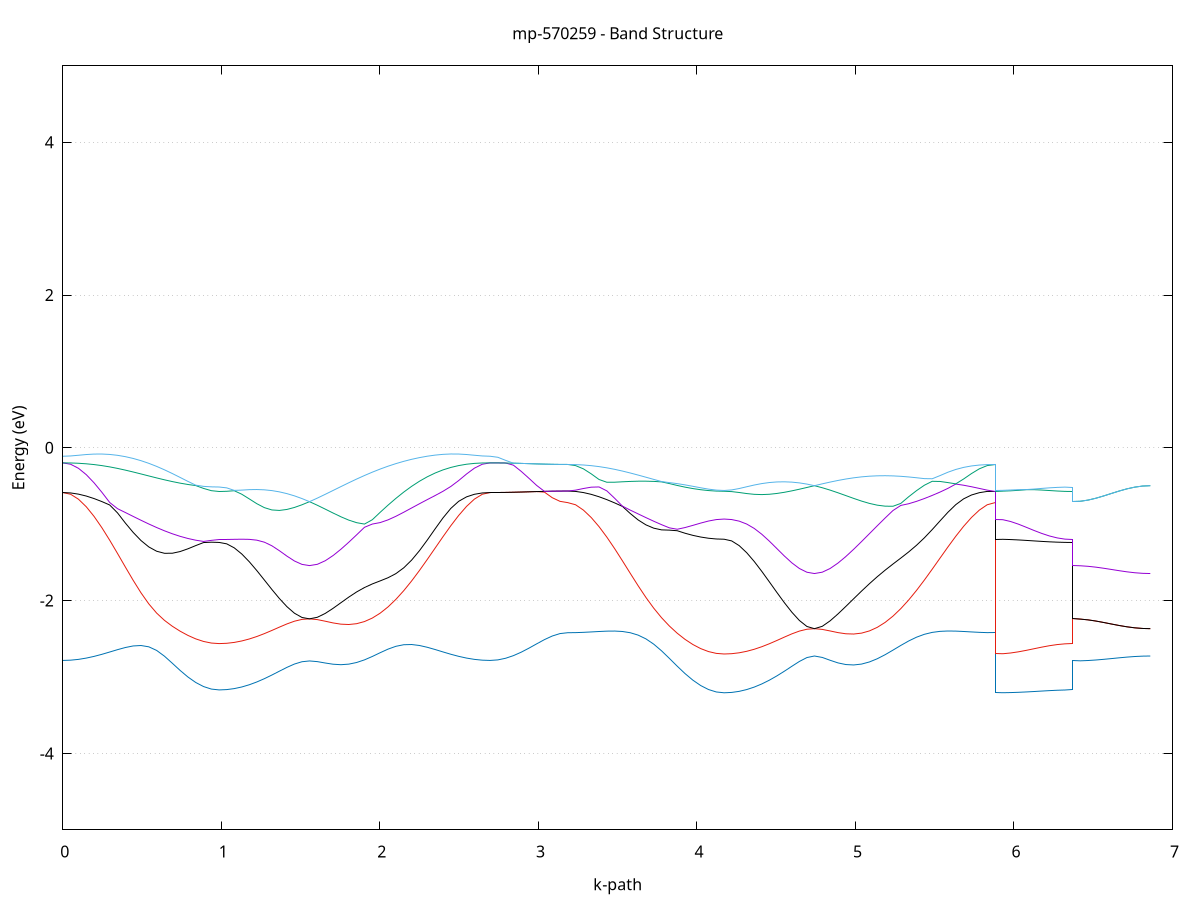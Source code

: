 set title 'mp-570259 - Band Structure'
set xlabel 'k-path'
set ylabel 'Energy (eV)'
set grid y
set yrange [-5:5]
set terminal png size 800,600
set output 'mp-570259_bands_gnuplot.png'
plot '-' using 1:2 with lines notitle, '-' using 1:2 with lines notitle, '-' using 1:2 with lines notitle, '-' using 1:2 with lines notitle, '-' using 1:2 with lines notitle, '-' using 1:2 with lines notitle, '-' using 1:2 with lines notitle, '-' using 1:2 with lines notitle, '-' using 1:2 with lines notitle, '-' using 1:2 with lines notitle, '-' using 1:2 with lines notitle, '-' using 1:2 with lines notitle, '-' using 1:2 with lines notitle, '-' using 1:2 with lines notitle, '-' using 1:2 with lines notitle, '-' using 1:2 with lines notitle, '-' using 1:2 with lines notitle, '-' using 1:2 with lines notitle, '-' using 1:2 with lines notitle, '-' using 1:2 with lines notitle, '-' using 1:2 with lines notitle, '-' using 1:2 with lines notitle, '-' using 1:2 with lines notitle, '-' using 1:2 with lines notitle
0.000000 -40.281407
0.049331 -40.281407
0.098661 -40.281407
0.147992 -40.281407
0.197322 -40.281407
0.246653 -40.281306
0.295983 -40.281306
0.345314 -40.281207
0.394644 -40.281207
0.443975 -40.281106
0.493305 -40.281007
0.542636 -40.281007
0.591966 -40.280907
0.641297 -40.280807
0.690627 -40.280807
0.739958 -40.280707
0.789288 -40.280707
0.838619 -40.280707
0.887949 -40.280607
0.937280 -40.280607
0.986610 -40.280607
0.986610 -40.280607
1.034079 -40.280607
1.081547 -40.280607
1.129015 -40.280607
1.176484 -40.280607
1.223952 -40.280607
1.271420 -40.280607
1.318888 -40.280607
1.366357 -40.280507
1.413825 -40.280507
1.461293 -40.280507
1.508762 -40.280507
1.556230 -40.280507
1.556230 -40.280507
1.605762 -40.280507
1.655294 -40.280507
1.704826 -40.280507
1.754359 -40.280607
1.803891 -40.280607
1.853423 -40.280607
1.902955 -40.280707
1.952487 -40.280707
2.002019 -40.280807
2.051552 -40.280807
2.101084 -40.280907
2.150616 -40.281007
2.200148 -40.281007
2.249680 -40.281106
2.299212 -40.281207
2.348744 -40.281207
2.398277 -40.281306
2.447809 -40.281306
2.497341 -40.281407
2.546873 -40.281407
2.596405 -40.281407
2.645937 -40.281407
2.695470 -40.281407
2.695470 -40.281407
2.744437 -40.281407
2.793405 -40.281407
2.842372 -40.281407
2.891340 -40.281407
2.940308 -40.281407
2.989275 -40.281407
3.038243 -40.281407
3.087211 -40.281407
3.136178 -40.281407
3.185146 -40.281407
3.185146 -40.281407
3.234476 -40.281407
3.283807 -40.281407
3.333137 -40.281407
3.382468 -40.281407
3.431798 -40.281306
3.481129 -40.281306
3.530459 -40.281207
3.579790 -40.281207
3.629120 -40.281106
3.678451 -40.281007
3.727782 -40.281007
3.777112 -40.280907
3.826443 -40.280807
3.875773 -40.280807
3.925104 -40.280707
3.974434 -40.280707
4.023765 -40.280707
4.073095 -40.280607
4.122426 -40.280607
4.171756 -40.280607
4.171756 -40.280607
4.219224 -40.280607
4.266693 -40.280607
4.314161 -40.280607
4.361629 -40.280607
4.409098 -40.280607
4.456566 -40.280607
4.504034 -40.280607
4.551503 -40.280507
4.598971 -40.280507
4.646439 -40.280507
4.693908 -40.280507
4.741376 -40.280507
4.741376 -40.280507
4.790908 -40.280507
4.840440 -40.280507
4.889972 -40.280507
4.939504 -40.280607
4.989037 -40.280607
5.038569 -40.280607
5.088101 -40.280707
5.137633 -40.280707
5.187165 -40.280807
5.236697 -40.280807
5.286230 -40.280907
5.335762 -40.281007
5.385294 -40.281007
5.434826 -40.281106
5.484358 -40.281106
5.533890 -40.281207
5.583422 -40.281306
5.632955 -40.281306
5.682487 -40.281407
5.732019 -40.281407
5.781551 -40.281407
5.831083 -40.281407
5.880615 -40.281407
5.880615 -40.280607
5.929583 -40.280607
5.978551 -40.280607
6.027518 -40.280607
6.076486 -40.280607
6.125454 -40.280607
6.174421 -40.280607
6.223389 -40.280607
6.272356 -40.280607
6.321324 -40.280607
6.370292 -40.280607
6.370292 -40.280507
6.419259 -40.280507
6.468227 -40.280507
6.517195 -40.280507
6.566162 -40.280507
6.615130 -40.280507
6.664097 -40.280507
6.713065 -40.280507
6.762033 -40.280507
6.811000 -40.280507
6.859968 -40.280507
e
0.000000 -40.271507
0.049331 -40.271507
0.098661 -40.271607
0.147992 -40.271807
0.197322 -40.272007
0.246653 -40.272207
0.295983 -40.272607
0.345314 -40.272907
0.394644 -40.273307
0.443975 -40.273707
0.493305 -40.274107
0.542636 -40.274507
0.591966 -40.274907
0.641297 -40.275306
0.690627 -40.275607
0.739958 -40.275907
0.789288 -40.276207
0.838619 -40.276407
0.887949 -40.276606
0.937280 -40.276707
0.986610 -40.276707
0.986610 -40.276707
1.034079 -40.276707
1.081547 -40.276707
1.129015 -40.276606
1.176484 -40.276507
1.223952 -40.276407
1.271420 -40.276307
1.318888 -40.276107
1.366357 -40.276007
1.413825 -40.275807
1.461293 -40.275607
1.508762 -40.275407
1.556230 -40.275207
1.556230 -40.275207
1.605762 -40.275407
1.655294 -40.275507
1.704826 -40.275707
1.754359 -40.275707
1.803891 -40.275707
1.853423 -40.275707
1.902955 -40.275607
1.952487 -40.275407
2.002019 -40.275207
2.051552 -40.275007
2.101084 -40.274707
2.150616 -40.274307
2.200148 -40.274007
2.249680 -40.273606
2.299212 -40.273207
2.348744 -40.272907
2.398277 -40.272507
2.447809 -40.272207
2.497341 -40.272007
2.546873 -40.271807
2.596405 -40.271607
2.645937 -40.271507
2.695470 -40.271507
2.695470 -40.271507
2.744437 -40.271507
2.793405 -40.271507
2.842372 -40.271507
2.891340 -40.271507
2.940308 -40.271507
2.989275 -40.271507
3.038243 -40.271507
3.087211 -40.271507
3.136178 -40.271507
3.185146 -40.271507
3.185146 -40.271507
3.234476 -40.271507
3.283807 -40.271607
3.333137 -40.271807
3.382468 -40.272007
3.431798 -40.272207
3.481129 -40.272607
3.530459 -40.272907
3.579790 -40.273307
3.629120 -40.273707
3.678451 -40.274107
3.727782 -40.274507
3.777112 -40.274907
3.826443 -40.275306
3.875773 -40.275607
3.925104 -40.276007
3.974434 -40.276207
4.023765 -40.276407
4.073095 -40.276606
4.122426 -40.276707
4.171756 -40.276707
4.171756 -40.276707
4.219224 -40.276707
4.266693 -40.276707
4.314161 -40.276606
4.361629 -40.276507
4.409098 -40.276407
4.456566 -40.276307
4.504034 -40.276107
4.551503 -40.276007
4.598971 -40.275807
4.646439 -40.275607
4.693908 -40.275407
4.741376 -40.275207
4.741376 -40.275207
4.790908 -40.275407
4.840440 -40.275507
4.889972 -40.275707
4.939504 -40.275707
4.989037 -40.275707
5.038569 -40.275707
5.088101 -40.275607
5.137633 -40.275407
5.187165 -40.275207
5.236697 -40.275007
5.286230 -40.274707
5.335762 -40.274307
5.385294 -40.274007
5.434826 -40.273606
5.484358 -40.273207
5.533890 -40.272907
5.583422 -40.272507
5.632955 -40.272207
5.682487 -40.272007
5.732019 -40.271807
5.781551 -40.271607
5.831083 -40.271507
5.880615 -40.271507
5.880615 -40.276707
5.929583 -40.276707
5.978551 -40.276707
6.027518 -40.276707
6.076486 -40.276707
6.125454 -40.276707
6.174421 -40.276707
6.223389 -40.276707
6.272356 -40.276707
6.321324 -40.276707
6.370292 -40.276707
6.370292 -40.275207
6.419259 -40.275207
6.468227 -40.275207
6.517195 -40.275207
6.566162 -40.275207
6.615130 -40.275207
6.664097 -40.275207
6.713065 -40.275207
6.762033 -40.275207
6.811000 -40.275207
6.859968 -40.275207
e
0.000000 -40.271507
0.049331 -40.271507
0.098661 -40.271507
0.147992 -40.271607
0.197322 -40.271607
0.246653 -40.271707
0.295983 -40.271707
0.345314 -40.271807
0.394644 -40.271907
0.443975 -40.272007
0.493305 -40.272106
0.542636 -40.272207
0.591966 -40.272307
0.641297 -40.272407
0.690627 -40.272507
0.739958 -40.272607
0.789288 -40.272607
0.838619 -40.272707
0.887949 -40.272707
0.937280 -40.272807
0.986610 -40.272807
0.986610 -40.272807
1.034079 -40.272807
1.081547 -40.272907
1.129015 -40.273007
1.176484 -40.273107
1.223952 -40.273407
1.271420 -40.273606
1.318888 -40.273806
1.366357 -40.274107
1.413825 -40.274407
1.461293 -40.274707
1.508762 -40.274907
1.556230 -40.275106
1.556230 -40.275106
1.605762 -40.274907
1.655294 -40.274707
1.704826 -40.274407
1.754359 -40.274207
1.803891 -40.273907
1.853423 -40.273707
1.902955 -40.273507
1.952487 -40.273207
2.002019 -40.273007
2.051552 -40.272807
2.101084 -40.272607
2.150616 -40.272507
2.200148 -40.272307
2.249680 -40.272106
2.299212 -40.272007
2.348744 -40.271907
2.398277 -40.271807
2.447809 -40.271707
2.497341 -40.271607
2.546873 -40.271607
2.596405 -40.271507
2.645937 -40.271507
2.695470 -40.271507
2.695470 -40.271507
2.744437 -40.271507
2.793405 -40.271507
2.842372 -40.271507
2.891340 -40.271507
2.940308 -40.271507
2.989275 -40.271507
3.038243 -40.271507
3.087211 -40.271507
3.136178 -40.271507
3.185146 -40.271507
3.185146 -40.271507
3.234476 -40.271507
3.283807 -40.271507
3.333137 -40.271607
3.382468 -40.271607
3.431798 -40.271707
3.481129 -40.271707
3.530459 -40.271807
3.579790 -40.271907
3.629120 -40.272007
3.678451 -40.272106
3.727782 -40.272207
3.777112 -40.272307
3.826443 -40.272407
3.875773 -40.272507
3.925104 -40.272607
3.974434 -40.272607
4.023765 -40.272707
4.073095 -40.272707
4.122426 -40.272807
4.171756 -40.272807
4.171756 -40.272807
4.219224 -40.272807
4.266693 -40.272907
4.314161 -40.273007
4.361629 -40.273107
4.409098 -40.273307
4.456566 -40.273606
4.504034 -40.273806
4.551503 -40.274107
4.598971 -40.274407
4.646439 -40.274707
4.693908 -40.274907
4.741376 -40.275106
4.741376 -40.275106
4.790908 -40.274907
4.840440 -40.274707
4.889972 -40.274407
4.939504 -40.274207
4.989037 -40.273907
5.038569 -40.273707
5.088101 -40.273507
5.137633 -40.273207
5.187165 -40.273007
5.236697 -40.272807
5.286230 -40.272607
5.335762 -40.272407
5.385294 -40.272307
5.434826 -40.272106
5.484358 -40.272007
5.533890 -40.271907
5.583422 -40.271807
5.632955 -40.271707
5.682487 -40.271607
5.732019 -40.271607
5.781551 -40.271507
5.831083 -40.271507
5.880615 -40.271507
5.880615 -40.272807
5.929583 -40.272807
5.978551 -40.272807
6.027518 -40.272807
6.076486 -40.272807
6.125454 -40.272807
6.174421 -40.272807
6.223389 -40.272807
6.272356 -40.272807
6.321324 -40.272807
6.370292 -40.272807
6.370292 -40.275106
6.419259 -40.275106
6.468227 -40.275106
6.517195 -40.275106
6.566162 -40.275106
6.615130 -40.275106
6.664097 -40.275106
6.713065 -40.275106
6.762033 -40.275106
6.811000 -40.275106
6.859968 -40.275106
e
0.000000 -13.583106
0.049331 -13.579906
0.098661 -13.570407
0.147992 -13.554707
0.197322 -13.533006
0.246653 -13.505606
0.295983 -13.473007
0.345314 -13.435706
0.394644 -13.394306
0.443975 -13.349407
0.493305 -13.301907
0.542636 -13.252606
0.591966 -13.202506
0.641297 -13.152507
0.690627 -13.103807
0.739958 -13.057606
0.789288 -13.015207
0.838619 -12.978306
0.887949 -12.948906
0.937280 -12.929506
0.986610 -12.922607
0.986610 -12.922607
1.034079 -12.921207
1.081547 -12.917106
1.129015 -12.910207
1.176484 -12.900907
1.223952 -12.889306
1.271420 -12.875706
1.318888 -12.860606
1.366357 -12.844206
1.413825 -12.827106
1.461293 -12.809807
1.508762 -12.792707
1.556230 -12.776307
1.556230 -12.776307
1.605762 -12.795006
1.655294 -12.818006
1.704826 -12.845706
1.754359 -12.877907
1.803891 -12.914507
1.853423 -12.955106
1.902955 -12.999306
1.952487 -13.046406
2.002019 -13.095806
2.051552 -13.146707
2.101084 -13.198107
2.150616 -13.249306
2.200148 -13.299307
2.249680 -13.347407
2.299212 -13.392706
2.348744 -13.434507
2.398277 -13.472106
2.447809 -13.505007
2.497341 -13.532606
2.546873 -13.554406
2.596405 -13.570307
2.645937 -13.579906
2.695470 -13.583106
2.695470 -13.583106
2.744437 -13.582207
2.793405 -13.579407
2.842372 -13.575107
2.891340 -13.569506
2.940308 -13.563206
2.989275 -13.556807
3.038243 -13.550807
3.087211 -13.546007
3.136178 -13.542807
3.185146 -13.541707
3.185146 -13.541707
3.234476 -13.538607
3.283807 -13.529307
3.333137 -13.513907
3.382468 -13.492807
3.431798 -13.466206
3.481129 -13.434507
3.530459 -13.398307
3.579790 -13.358107
3.629120 -13.314607
3.678451 -13.268707
3.727782 -13.221207
3.777112 -13.173006
3.826443 -13.125207
3.875773 -13.078706
3.925104 -13.034806
3.974434 -12.994706
4.023765 -12.959906
4.073095 -12.932406
4.122426 -12.914206
4.171756 -12.907806
4.171756 -12.907806
4.219224 -12.906506
4.266693 -12.902607
4.314161 -12.896207
4.361629 -12.887607
4.409098 -12.876807
4.456566 -12.864307
4.504034 -12.850507
4.551503 -12.835607
4.598971 -12.820207
4.646439 -12.804707
4.693908 -12.789707
4.741376 -12.775606
4.741376 -12.775606
4.790908 -12.791707
4.840440 -12.812106
4.889972 -12.837007
4.939504 -12.866407
4.989037 -12.900206
5.038569 -12.938106
5.088101 -12.979506
5.137633 -13.024106
5.187165 -13.071006
5.236697 -13.119506
5.286230 -13.168806
5.335762 -13.218007
5.385294 -13.266206
5.434826 -13.312707
5.484358 -13.356607
5.533890 -13.397106
5.583422 -13.433606
5.632955 -13.465606
5.682487 -13.492407
5.732019 -13.513707
5.781551 -13.529207
5.831083 -13.538607
5.880615 -13.541707
5.880615 -12.907806
5.929583 -12.908206
5.978551 -12.909306
6.027518 -12.911106
6.076486 -12.913207
6.125454 -12.915506
6.174421 -12.917807
6.223389 -12.919806
6.272356 -12.921307
6.321324 -12.922307
6.370292 -12.922607
6.370292 -12.776307
6.419259 -12.776307
6.468227 -12.776207
6.517195 -12.776107
6.566162 -12.776007
6.615130 -12.775907
6.664097 -12.775807
6.713065 -12.775706
6.762033 -12.775606
6.811000 -12.775606
6.859968 -12.775606
e
0.000000 -12.878107
0.049331 -12.876707
0.098661 -12.872706
0.147992 -12.866107
0.197322 -12.857207
0.246653 -12.846207
0.295983 -12.833506
0.345314 -12.819506
0.394644 -12.804807
0.443975 -12.789907
0.493305 -12.775306
0.542636 -12.761706
0.591966 -12.749706
0.641297 -12.739807
0.690627 -12.732706
0.739958 -12.728507
0.789288 -12.727307
0.838619 -12.729007
0.887949 -12.732406
0.937280 -12.735806
0.986610 -12.737306
0.986610 -12.737306
1.034079 -12.737106
1.081547 -12.736507
1.129015 -12.735806
1.176484 -12.735007
1.223952 -12.734607
1.271420 -12.734807
1.318888 -12.736207
1.366357 -12.739106
1.413825 -12.744107
1.461293 -12.751707
1.508762 -12.762207
1.556230 -12.776307
1.556230 -12.776307
1.605762 -12.760507
1.655294 -12.746506
1.704826 -12.734807
1.754359 -12.725707
1.803891 -12.719607
1.853423 -12.716707
1.902955 -12.716907
1.952487 -12.720206
2.002019 -12.726406
2.051552 -12.735307
2.101084 -12.746506
2.150616 -12.759507
2.200148 -12.773706
2.249680 -12.788806
2.299212 -12.804106
2.348744 -12.819007
2.398277 -12.833106
2.447809 -12.845907
2.497341 -12.857007
2.546873 -12.866007
2.596405 -12.872706
2.645937 -12.876707
2.695470 -12.878107
2.695470 -12.878107
2.744437 -12.879306
2.793405 -12.883007
2.842372 -12.888707
2.891340 -12.896106
2.940308 -12.904307
2.989275 -12.912806
3.038243 -12.920506
3.087211 -12.926707
3.136178 -12.930806
3.185146 -12.932206
3.185146 -12.932206
3.234476 -12.930706
3.283807 -12.926206
3.333137 -12.918906
3.382468 -12.908907
3.431798 -12.896607
3.481129 -12.882306
3.530459 -12.866506
3.579790 -12.849607
3.629120 -12.832307
3.678451 -12.815106
3.727782 -12.798607
3.777112 -12.783707
3.826443 -12.770706
3.875773 -12.760406
3.925104 -12.753007
3.974434 -12.748907
4.023765 -12.747706
4.073095 -12.748907
4.122426 -12.750806
4.171756 -12.751707
4.171756 -12.751707
4.219224 -12.751407
4.266693 -12.750606
4.314161 -12.749306
4.361629 -12.747806
4.409098 -12.746306
4.456566 -12.745407
4.504034 -12.745407
4.551503 -12.746706
4.598971 -12.749907
4.646439 -12.755406
4.693908 -12.763907
4.741376 -12.775606
4.741376 -12.775606
4.790908 -12.762407
4.840440 -12.751206
4.889972 -12.742407
4.939504 -12.736507
4.989037 -12.733607
5.038569 -12.734006
5.088101 -12.737606
5.137633 -12.744307
5.187165 -12.753806
5.236697 -12.766006
5.286230 -12.780307
5.335762 -12.796307
5.385294 -12.813406
5.434826 -12.831107
5.484358 -12.848806
5.533890 -12.865907
5.583422 -12.881906
5.632955 -12.896307
5.682487 -12.908707
5.732019 -12.918806
5.781551 -12.926206
5.831083 -12.930706
5.880615 -12.932206
5.880615 -12.751707
5.929583 -12.751306
5.978551 -12.750207
6.027518 -12.748507
6.076486 -12.746406
6.125454 -12.744207
6.174421 -12.742006
6.223389 -12.740106
6.272356 -12.738606
6.321324 -12.737606
6.370292 -12.737306
6.370292 -12.776307
6.419259 -12.776307
6.468227 -12.776207
6.517195 -12.776107
6.566162 -12.776007
6.615130 -12.775907
6.664097 -12.775807
6.713065 -12.775706
6.762033 -12.775606
6.811000 -12.775606
6.859968 -12.775606
e
0.000000 -2.783206
0.049331 -2.779707
0.098661 -2.769407
0.147992 -2.752607
0.197322 -2.730206
0.246653 -2.703107
0.295983 -2.672906
0.345314 -2.642107
0.394644 -2.614006
0.443975 -2.593606
0.493305 -2.587807
0.542636 -2.605007
0.591966 -2.652207
0.641297 -2.727606
0.690627 -2.819406
0.739958 -2.913706
0.789288 -2.999907
0.838619 -3.071706
0.887949 -3.125206
0.937280 -3.158107
0.986610 -3.169207
0.986610 -3.169207
1.034079 -3.164807
1.081547 -3.151906
1.129015 -3.130707
1.176484 -3.101507
1.223952 -3.065006
1.271420 -3.022207
1.318888 -2.974407
1.366357 -2.923806
1.413825 -2.874007
1.461293 -2.830306
1.508762 -2.800206
1.556230 -2.789906
1.556230 -2.789906
1.605762 -2.798707
1.655294 -2.816807
1.704826 -2.832707
1.754359 -2.838907
1.803891 -2.831707
1.853423 -2.810306
1.902955 -2.775806
1.952487 -2.731307
2.002019 -2.682107
2.051552 -2.635207
2.101084 -2.598307
2.150616 -2.577606
2.200148 -2.574807
2.249680 -2.587506
2.299212 -2.611007
2.348744 -2.640407
2.398277 -2.671906
2.447809 -2.702406
2.497341 -2.729706
2.546873 -2.752407
2.596405 -2.769306
2.645937 -2.779707
2.695470 -2.783206
2.695470 -2.783206
2.744437 -2.776006
2.793405 -2.754707
2.842372 -2.720607
2.891340 -2.675607
2.940308 -2.622707
2.989275 -2.566006
3.038243 -2.510807
3.087211 -2.463807
3.136178 -2.431806
3.185146 -2.420406
3.185146 -2.420406
3.234476 -2.419106
3.283807 -2.415507
3.333137 -2.410207
3.382468 -2.404406
3.431798 -2.399707
3.481129 -2.398706
3.530459 -2.404307
3.579790 -2.420606
3.629120 -2.451607
3.678451 -2.501006
3.727782 -2.570406
3.777112 -2.657707
3.826443 -2.756607
3.875773 -2.858506
3.925104 -2.955506
3.974434 -3.041307
4.023765 -3.111807
4.073095 -3.164007
4.122426 -3.196007
4.171756 -3.206707
4.171756 -3.206707
4.219224 -3.202006
4.266693 -3.187906
4.314161 -3.164506
4.361629 -3.132106
4.409098 -3.091106
4.456566 -3.042206
4.504034 -2.986207
4.551503 -2.924507
4.598971 -2.859707
4.646439 -2.796507
4.693908 -2.745607
4.741376 -2.725207
4.741376 -2.725207
4.790908 -2.744007
4.840440 -2.781207
4.889972 -2.815507
4.939504 -2.837007
4.989037 -2.842407
5.038569 -2.830907
5.088101 -2.803107
5.137633 -2.761207
5.187165 -2.708306
5.236697 -2.648407
5.286230 -2.586707
5.335762 -2.528507
5.385294 -2.478906
5.434826 -2.441107
5.484358 -2.416107
5.533890 -2.402506
5.583422 -2.397906
5.632955 -2.399406
5.682487 -2.404206
5.732019 -2.410106
5.781551 -2.415507
5.831083 -2.419106
5.880615 -2.420406
5.880615 -3.206707
5.929583 -3.206006
5.978551 -3.203906
6.027518 -3.200506
6.076486 -3.195807
6.125454 -3.190206
6.174421 -3.184207
6.223389 -3.178406
6.272356 -3.173507
6.321324 -3.170307
6.370292 -3.169207
6.370292 -2.789906
6.419259 -2.788407
6.468227 -2.784107
6.517195 -2.777407
6.566162 -2.768706
6.615130 -2.758907
6.664097 -2.748807
6.713065 -2.739507
6.762033 -2.731907
6.811000 -2.727006
6.859968 -2.725207
e
0.000000 -0.585306
0.049331 -0.607907
0.098661 -0.672206
0.147992 -0.771307
0.197322 -0.897906
0.246653 -1.046007
0.295983 -1.209707
0.345314 -1.383207
0.394644 -1.560306
0.443975 -1.734406
0.493305 -1.898007
0.542636 -2.043207
0.591966 -2.163407
0.641297 -2.258507
0.690627 -2.335206
0.739958 -2.400107
0.789288 -2.455506
0.838619 -2.500907
0.887949 -2.534706
0.937280 -2.555607
0.986610 -2.562706
0.986610 -2.562706
1.034079 -2.558807
1.081547 -2.547306
1.129015 -2.528307
1.176484 -2.502306
1.223952 -2.470007
1.271420 -2.432307
1.318888 -2.390607
1.366357 -2.347206
1.413825 -2.305306
1.461293 -2.269607
1.508762 -2.245907
1.556230 -2.238806
1.556230 -2.238806
1.605762 -2.248706
1.655294 -2.269607
1.704826 -2.292107
1.754359 -2.308407
1.803891 -2.312906
1.853423 -2.302207
1.902955 -2.274406
1.952487 -2.228506
2.002019 -2.164306
2.051552 -2.082507
2.101084 -1.983907
2.150616 -1.870207
2.200148 -1.743406
2.249680 -1.606006
2.299212 -1.461107
2.348744 -1.312207
2.398277 -1.163407
2.447809 -1.019207
2.497341 -0.885007
2.546873 -0.766706
2.596405 -0.671507
2.645937 -0.607907
2.695470 -0.585306
2.695470 -0.585306
2.744437 -0.584906
2.793405 -0.583506
2.842372 -0.581406
2.891340 -0.578807
2.940308 -0.575807
2.989275 -0.572707
3.038243 -0.580207
3.087211 -0.652507
3.136178 -0.700507
3.185146 -0.717307
3.185146 -0.717307
3.234476 -0.745207
3.283807 -0.814906
3.333137 -0.912106
3.382468 -1.031407
3.431798 -1.168707
3.481129 -1.319807
3.530459 -1.479907
3.579790 -1.643607
3.629120 -1.805106
3.678451 -1.958807
3.727782 -2.099506
3.777112 -2.224207
3.826443 -2.332807
3.875773 -2.426807
3.925104 -2.507407
3.974434 -2.574707
4.023765 -2.628207
4.073095 -2.667206
4.122426 -2.690907
4.171756 -2.698907
4.171756 -2.698907
4.219224 -2.694907
4.266693 -2.683107
4.314161 -2.663607
4.361629 -2.637007
4.409098 -2.603807
4.456566 -2.565107
4.504034 -2.522407
4.551503 -2.478007
4.598971 -2.435207
4.646439 -2.398906
4.693908 -2.374807
4.741376 -2.367406
4.741376 -2.367406
4.790908 -2.377007
4.840440 -2.397307
4.889972 -2.419007
4.939504 -2.434207
4.989037 -2.437507
5.038569 -2.425706
5.088101 -2.396907
5.137633 -2.350106
5.187165 -2.285506
5.236697 -2.203406
5.286230 -2.105007
5.335762 -1.992007
5.385294 -1.866407
5.434826 -1.730907
5.484358 -1.588506
5.533890 -1.442807
5.583422 -1.297707
5.632955 -1.157706
5.682487 -1.027407
5.732019 -0.911606
5.781551 -0.815206
5.831083 -0.745407
5.880615 -0.717307
5.880615 -2.698907
5.929583 -2.695507
5.978551 -2.685806
6.027518 -2.670606
6.076486 -2.651607
6.125454 -2.630507
6.174421 -2.609507
6.223389 -2.590607
6.272356 -2.575607
6.321324 -2.566006
6.370292 -2.562706
6.370292 -2.238806
6.419259 -2.242307
6.468227 -2.252407
6.517195 -2.267707
6.566162 -2.286507
6.615130 -2.306607
6.664097 -2.326106
6.713065 -2.343107
6.762033 -2.356307
6.811000 -2.364606
6.859968 -2.367406
e
0.000000 -0.585306
0.049331 -0.590607
0.098661 -0.606207
0.147992 -0.631107
0.197322 -0.664207
0.246653 -0.703807
0.295983 -0.748406
0.345314 -0.852107
0.394644 -0.984706
0.443975 -1.107306
0.493305 -1.213707
0.542636 -1.297407
0.591966 -1.353707
0.641297 -1.380507
0.690627 -1.380007
0.739958 -1.357907
0.789288 -1.321907
0.838619 -1.279807
0.887949 -1.240107
0.937280 -1.235307
0.986610 -1.238606
0.986610 -1.238606
1.034079 -1.256906
1.081547 -1.309306
1.129015 -1.389806
1.176484 -1.491407
1.223952 -1.607106
1.271420 -1.730107
1.318888 -1.854207
1.366357 -1.972907
1.413825 -2.079306
1.461293 -2.165106
1.508762 -2.220807
1.556230 -2.238806
1.556230 -2.238806
1.605762 -2.218206
1.655294 -2.168106
1.704826 -2.101307
1.754359 -2.027706
1.803891 -1.954306
1.853423 -1.886706
1.902955 -1.828906
1.952487 -1.781807
2.002019 -1.741907
2.051552 -1.700607
2.101084 -1.646707
2.150616 -1.571106
2.200148 -1.470406
2.249680 -1.346907
2.299212 -1.207407
2.348744 -1.060607
2.398277 -0.917606
2.447809 -0.792806
2.497341 -0.700106
2.546873 -0.641806
2.596405 -0.608207
2.645937 -0.590807
2.695470 -0.585306
2.695470 -0.585306
2.744437 -0.584807
2.793405 -0.583506
2.842372 -0.581406
2.891340 -0.578807
2.940308 -0.575807
2.989275 -0.572707
3.038243 -0.569907
3.087211 -0.567607
3.136178 -0.566207
3.185146 -0.565707
3.185146 -0.565707
3.234476 -0.570707
3.283807 -0.585406
3.333137 -0.609007
3.382468 -0.640407
3.431798 -0.678106
3.481129 -0.720907
3.530459 -0.767107
3.579790 -0.860507
3.629120 -0.943806
3.678451 -1.008506
3.727782 -1.051907
3.777112 -1.074107
3.826443 -1.077507
3.875773 -1.085206
3.925104 -1.118107
3.974434 -1.145806
4.023765 -1.167706
4.073095 -1.183607
4.122426 -1.193307
4.171756 -1.196507
4.171756 -1.196507
4.219224 -1.218406
4.266693 -1.280307
4.314161 -1.373107
4.361629 -1.487907
4.409098 -1.616807
4.456566 -1.753306
4.504034 -1.891806
4.551503 -2.026607
4.598971 -2.151906
4.646439 -2.260107
4.693908 -2.338506
4.741376 -2.367406
4.741376 -2.367406
4.790908 -2.336307
4.840440 -2.264607
4.889972 -2.174206
4.939504 -2.076007
4.989037 -1.975306
5.038569 -1.875406
5.088101 -1.778907
5.137633 -1.687407
5.187165 -1.601806
5.236697 -1.521307
5.286230 -1.443207
5.335762 -1.363007
5.385294 -1.275707
5.434826 -1.178106
5.484358 -1.070107
5.533890 -0.955906
5.583422 -0.843406
5.632955 -0.743907
5.682487 -0.667906
5.732019 -0.617506
5.781551 -0.587106
5.831083 -0.570806
5.880615 -0.565707
5.880615 -1.196507
5.929583 -1.197607
5.978551 -1.200807
6.027518 -1.205707
6.076486 -1.211807
6.125454 -1.218406
6.174421 -1.224807
6.223389 -1.230506
6.272356 -1.234907
6.321324 -1.237707
6.370292 -1.238606
6.370292 -2.238806
6.419259 -2.242307
6.468227 -2.252407
6.517195 -2.267707
6.566162 -2.286507
6.615130 -2.306607
6.664097 -2.326106
6.713065 -2.343107
6.762033 -2.356307
6.811000 -2.364606
6.859968 -2.367406
e
0.000000 -0.197007
0.049331 -0.215006
0.098661 -0.267807
0.147992 -0.351106
0.197322 -0.458307
0.246653 -0.582307
0.295983 -0.715807
0.345314 -0.796606
0.394644 -0.846807
0.443975 -0.897806
0.493305 -0.948206
0.542636 -0.997107
0.591966 -1.043307
0.641297 -1.086207
0.690627 -1.124807
0.739958 -1.158507
0.789288 -1.186707
0.838619 -1.209207
0.887949 -1.225507
0.937280 -1.211207
0.986610 -1.200507
0.986610 -1.200507
1.034079 -1.199707
1.081547 -1.197806
1.129015 -1.196306
1.176484 -1.198206
1.223952 -1.208807
1.271420 -1.235207
1.318888 -1.282407
1.366357 -1.346907
1.413825 -1.417706
1.461293 -1.481507
1.508762 -1.525806
1.556230 -1.541606
1.556230 -1.541606
1.605762 -1.524806
1.655294 -1.478306
1.704826 -1.410106
1.754359 -1.327607
1.803891 -1.236007
1.853423 -1.139306
1.902955 -1.040307
1.952487 -0.997907
2.002019 -0.978606
2.051552 -0.943207
2.101084 -0.896407
2.150616 -0.843306
2.200148 -0.787707
2.249680 -0.732206
2.299212 -0.677906
2.348744 -0.624507
2.398277 -0.569006
2.447809 -0.505607
2.497341 -0.428107
2.546873 -0.342607
2.596405 -0.266406
2.645937 -0.215006
2.695470 -0.197007
2.695470 -0.197007
2.744437 -0.197507
2.793405 -0.198806
2.842372 -0.227006
2.891340 -0.307507
2.940308 -0.398607
2.989275 -0.492406
3.038243 -0.569907
3.087211 -0.567607
3.136178 -0.566207
3.185146 -0.565707
3.185146 -0.565707
3.234476 -0.554007
3.283807 -0.532706
3.333137 -0.515107
3.382468 -0.512107
3.431798 -0.563407
3.481129 -0.660307
3.530459 -0.763507
3.579790 -0.815507
3.629120 -0.864707
3.678451 -0.913606
3.727782 -0.961007
3.777112 -1.006007
3.826443 -1.047607
3.875773 -1.065907
3.925104 -1.043707
3.974434 -1.015207
4.023765 -0.985207
4.073095 -0.958306
4.122426 -0.939307
4.171756 -0.932407
4.171756 -0.932407
4.219224 -0.938907
4.266693 -0.959707
4.314161 -0.997807
4.361629 -1.055206
4.409098 -1.131007
4.456566 -1.220807
4.504034 -1.318107
4.551503 -1.415806
4.598971 -1.505806
4.646439 -1.579706
4.693908 -1.628607
4.741376 -1.645606
4.741376 -1.645606
4.790908 -1.627906
4.840440 -1.579407
4.889972 -1.508507
4.939504 -1.422807
4.989037 -1.327707
5.038569 -1.227107
5.088101 -1.124007
5.137633 -1.020706
5.187165 -0.919107
5.236697 -0.820906
5.286230 -0.754007
5.335762 -0.731907
5.385294 -0.700907
5.434826 -0.663906
5.484358 -0.622907
5.533890 -0.578906
5.583422 -0.530506
5.632955 -0.474307
5.682487 -0.489707
5.732019 -0.509407
5.781551 -0.531407
5.831083 -0.553807
5.880615 -0.565707
5.880615 -0.932407
5.929583 -0.940807
5.978551 -0.964406
6.027518 -0.998806
6.076486 -1.039207
6.125454 -1.080906
6.174421 -1.120007
6.223389 -1.153606
6.272356 -1.179107
6.321324 -1.195107
6.370292 -1.200507
6.370292 -1.541606
6.419259 -1.544106
6.468227 -1.551207
6.517195 -1.562307
6.566162 -1.576507
6.615130 -1.592407
6.664097 -1.608607
6.713065 -1.623407
6.762033 -1.635207
6.811000 -1.642907
6.859968 -1.645606
e
0.000000 -0.197007
0.049331 -0.198207
0.098661 -0.202207
0.147992 -0.209107
0.197322 -0.219207
0.246653 -0.232707
0.295983 -0.249507
0.345314 -0.269406
0.394644 -0.291907
0.443975 -0.316307
0.493305 -0.342006
0.542636 -0.368107
0.591966 -0.393907
0.641297 -0.418706
0.690627 -0.441707
0.739958 -0.462307
0.789288 -0.479907
0.838619 -0.494107
0.887949 -0.531407
0.937280 -0.561006
0.986610 -0.571707
0.986610 -0.571707
1.034079 -0.568906
1.081547 -0.561707
1.129015 -0.607506
1.176484 -0.668807
1.223952 -0.731407
1.271420 -0.782906
1.318888 -0.813106
1.366357 -0.819507
1.413825 -0.806607
1.461293 -0.780506
1.508762 -0.745607
1.556230 -0.704807
1.556230 -0.704807
1.605762 -0.751907
1.655294 -0.802107
1.704826 -0.853406
1.754359 -0.902707
1.803891 -0.946406
1.853423 -0.979807
1.902955 -0.998107
1.952487 -0.941207
2.002019 -0.844107
2.051552 -0.750506
2.101084 -0.662006
2.150616 -0.579607
2.200148 -0.504606
2.249680 -0.437607
2.299212 -0.379306
2.348744 -0.329807
2.398277 -0.289007
2.447809 -0.256707
2.497341 -0.232206
2.546873 -0.214707
2.596405 -0.203807
2.645937 -0.198407
2.695470 -0.197007
2.695470 -0.197007
2.744437 -0.197407
2.793405 -0.198806
2.842372 -0.201107
2.891340 -0.203906
2.940308 -0.207107
2.989275 -0.210407
3.038243 -0.213407
3.087211 -0.215807
3.136178 -0.217307
3.185146 -0.217907
3.185146 -0.217907
3.234476 -0.232607
3.283807 -0.275107
3.333137 -0.340407
3.382468 -0.414407
3.431798 -0.450607
3.481129 -0.450107
3.530459 -0.444607
3.579790 -0.439806
3.629120 -0.436907
3.678451 -0.436706
3.727782 -0.439507
3.777112 -0.445707
3.826443 -0.467907
3.875773 -0.492606
3.925104 -0.514606
3.974434 -0.533307
4.023765 -0.548407
4.073095 -0.559507
4.122426 -0.566207
4.171756 -0.568507
4.171756 -0.568507
4.219224 -0.573106
4.266693 -0.584807
4.314161 -0.598607
4.361629 -0.608807
4.409098 -0.612107
4.456566 -0.608007
4.504034 -0.597506
4.551503 -0.582207
4.598971 -0.563206
4.646439 -0.541807
4.693908 -0.518906
4.741376 -0.495607
4.741376 -0.495607
4.790908 -0.522506
4.840440 -0.553807
4.889972 -0.588607
4.939504 -0.625306
4.989037 -0.662207
5.038569 -0.697207
5.088101 -0.727507
5.137633 -0.750606
5.187165 -0.763707
5.236697 -0.765007
5.286230 -0.727607
5.335762 -0.640507
5.385294 -0.560607
5.434826 -0.489707
5.484358 -0.438307
5.533890 -0.440407
5.583422 -0.455107
5.632955 -0.471707
5.682487 -0.407807
5.732019 -0.337006
5.781551 -0.274707
5.831083 -0.232607
5.880615 -0.217907
5.880615 -0.568507
5.929583 -0.567006
5.978551 -0.562906
6.027518 -0.556507
6.076486 -0.548507
6.125454 -0.548007
6.174421 -0.552607
6.223389 -0.559006
6.272356 -0.565407
6.321324 -0.570107
6.370292 -0.571707
6.370292 -0.704807
6.419259 -0.699407
6.468227 -0.683706
6.517195 -0.659606
6.566162 -0.629606
6.615130 -0.597106
6.664097 -0.565206
6.713065 -0.536806
6.762033 -0.514606
6.811000 -0.500406
6.859968 -0.495607
e
0.000000 -0.110206
0.049331 -0.106407
0.098661 -0.097307
0.147992 -0.087906
0.197322 -0.081906
0.246653 -0.081307
0.295983 -0.086607
0.345314 -0.098106
0.394644 -0.115607
0.443975 -0.139107
0.493305 -0.168307
0.542636 -0.203007
0.591966 -0.243007
0.641297 -0.287707
0.690627 -0.336307
0.739958 -0.387507
0.789288 -0.439407
0.838619 -0.488807
0.887949 -0.504506
0.937280 -0.510906
0.986610 -0.513007
0.986610 -0.513007
1.034079 -0.524307
1.081547 -0.557106
1.129015 -0.553507
1.176484 -0.547507
1.223952 -0.545907
1.271420 -0.549807
1.318888 -0.559907
1.366357 -0.576507
1.413825 -0.599606
1.461293 -0.628907
1.508762 -0.664207
1.556230 -0.704807
1.556230 -0.704807
1.605762 -0.658207
1.655294 -0.608907
1.704826 -0.558307
1.754359 -0.507607
1.803891 -0.457507
1.853423 -0.408907
1.902955 -0.362407
1.952487 -0.318607
2.002019 -0.277907
2.051552 -0.240607
2.101084 -0.206906
2.150616 -0.176907
2.200148 -0.150607
2.249680 -0.128207
2.299212 -0.109607
2.348744 -0.095307
2.398277 -0.085407
2.447809 -0.080707
2.497341 -0.081507
2.546873 -0.087607
2.596405 -0.097106
2.645937 -0.106307
2.695470 -0.110206
2.695470 -0.110206
2.744437 -0.123907
2.793405 -0.164007
2.842372 -0.201107
2.891340 -0.203906
2.940308 -0.207107
2.989275 -0.210407
3.038243 -0.213407
3.087211 -0.215807
3.136178 -0.217307
3.185146 -0.217907
3.185146 -0.217907
3.234476 -0.219607
3.283807 -0.224707
3.333137 -0.233407
3.382468 -0.245807
3.431798 -0.261907
3.481129 -0.281506
3.530459 -0.304207
3.579790 -0.329507
3.629120 -0.356607
3.678451 -0.384807
3.727782 -0.413307
3.777112 -0.441307
3.826443 -0.455407
3.875773 -0.468607
3.925104 -0.485007
3.974434 -0.503607
4.023765 -0.523006
4.073095 -0.540706
4.122426 -0.553507
4.171756 -0.558307
4.171756 -0.558307
4.219224 -0.551106
4.266693 -0.532806
4.314161 -0.509607
4.361629 -0.487007
4.409098 -0.468106
4.456566 -0.454507
4.504034 -0.446707
4.551503 -0.444906
4.598971 -0.449007
4.646439 -0.459107
4.693908 -0.474707
4.741376 -0.495507
4.741376 -0.495507
4.790908 -0.471407
4.840440 -0.448407
4.889972 -0.427107
4.939504 -0.408307
4.989037 -0.392506
5.038569 -0.380107
5.088101 -0.371407
5.137633 -0.366407
5.187165 -0.365107
5.236697 -0.367407
5.286230 -0.372907
5.335762 -0.381207
5.385294 -0.391707
5.434826 -0.403107
5.484358 -0.404907
5.533890 -0.363307
5.583422 -0.319207
5.632955 -0.283207
5.682487 -0.256007
5.732019 -0.237206
5.781551 -0.225507
5.831083 -0.219607
5.880615 -0.217907
5.880615 -0.558307
5.929583 -0.556507
5.978551 -0.552307
6.027518 -0.548107
6.076486 -0.546407
6.125454 -0.539907
6.174421 -0.531407
6.223389 -0.523907
6.272356 -0.518007
6.321324 -0.514306
6.370292 -0.513007
6.370292 -0.704807
6.419259 -0.699407
6.468227 -0.683706
6.517195 -0.659506
6.566162 -0.629606
6.615130 -0.597106
6.664097 -0.565206
6.713065 -0.536806
6.762033 -0.514606
6.811000 -0.500406
6.859968 -0.495507
e
0.000000 5.490594
0.049331 5.515493
0.098661 5.588393
0.147992 5.704593
0.197322 5.857194
0.246653 6.037894
0.295983 6.237293
0.345314 6.445894
0.394644 6.652594
0.443975 6.844894
0.493305 7.006494
0.542636 7.116694
0.591966 7.157293
0.641297 7.132893
0.690627 7.070793
0.739958 6.996694
0.789288 6.925293
0.838619 6.864693
0.887949 6.819193
0.937280 6.790993
0.986610 6.781493
0.986610 6.781493
1.034079 6.803193
1.081547 6.866193
1.129015 6.963393
1.176484 7.083293
1.223952 7.210794
1.271420 7.329294
1.318888 7.425493
1.366357 7.493294
1.413825 7.534493
1.461293 7.555394
1.508762 7.563193
1.556230 7.564593
1.556230 7.564593
1.605762 7.564693
1.655294 7.567594
1.704826 7.575594
1.754359 7.589793
1.803891 7.609693
1.853423 7.633794
1.902955 7.658793
1.952487 7.678293
2.002019 7.678794
2.051552 7.636594
2.101084 7.528793
2.150616 7.360093
2.200148 7.153994
2.249680 6.929894
2.299212 6.699593
2.348744 6.470794
2.398277 6.250293
2.447809 6.044493
2.497341 5.860694
2.546873 5.706393
2.596405 5.589194
2.645937 5.515694
2.695470 5.490594
2.695470 5.490594
2.744437 5.508494
2.793405 5.560694
2.842372 5.643493
2.891340 5.751194
2.940308 5.875993
2.989275 6.008794
3.038243 6.138593
3.087211 6.251893
3.136178 6.331994
3.185146 6.361493
3.185146 6.361493
3.234476 6.382294
3.283807 6.442994
3.333137 6.538494
3.382468 6.660594
3.431798 6.798393
3.481129 6.938593
3.530459 7.065594
3.579790 7.163793
3.629120 7.220893
3.678451 7.232293
3.727782 7.203294
3.777112 7.145493
3.826443 7.071493
3.875773 6.991993
3.925104 6.915094
3.974434 6.846393
4.023765 6.789593
4.073095 6.747494
4.122426 6.721494
4.171756 6.712794
4.171756 6.712794
4.219224 6.734693
4.266693 6.798693
4.314161 6.899794
4.361629 7.030093
4.409098 7.179393
4.456566 7.336393
4.504034 7.489993
4.551503 7.629893
4.598971 7.747293
4.646439 7.834493
4.693908 7.886393
4.741376 7.902594
4.741376 7.902594
4.790908 7.888293
4.840440 7.853394
4.889972 7.808893
4.939504 7.762793
4.989037 7.719894
5.038569 7.682493
5.088101 7.651293
5.137633 7.625494
5.187165 7.602693
5.236697 7.579093
5.286230 7.548794
5.335762 7.505094
5.385294 7.440994
5.434826 7.352093
5.484358 7.238194
5.533890 7.103593
5.583422 6.956393
5.632955 6.806293
5.682487 6.664093
5.732019 6.540094
5.781551 6.443694
5.831083 6.382493
5.880615 6.361493
5.880615 6.712794
5.929583 6.712294
5.978551 6.711594
6.027518 6.712893
6.076486 6.718193
6.125454 6.728093
6.174421 6.741593
6.223389 6.756393
6.272356 6.769393
6.321324 6.778393
6.370292 6.781493
6.370292 7.564593
6.419259 7.572494
6.468227 7.595694
6.517195 7.632093
6.566162 7.678494
6.615130 7.730493
6.664097 7.783093
6.713065 7.830993
6.762033 7.869394
6.811000 7.894094
6.859968 7.902594
e
0.000000 7.141394
0.049331 7.165293
0.098661 7.235493
0.147992 7.347893
0.197322 7.495494
0.246653 7.666493
0.295983 7.841393
0.345314 7.985594
0.394644 8.053293
0.443975 8.031394
0.493305 7.962593
0.542636 7.897393
0.591966 7.868093
0.641297 7.876594
0.690627 7.902094
0.739958 7.926994
0.789288 7.945493
0.838619 7.957893
0.887949 7.965993
0.937280 7.970794
0.986610 7.972393
0.986610 7.972393
1.034079 7.997693
1.081547 8.072294
1.129015 8.192794
1.176484 8.353593
1.223952 8.546993
1.271420 8.763293
1.318888 8.990593
1.366357 9.202693
1.413825 9.401694
1.461293 9.581094
1.508762 9.698594
1.556230 9.761194
1.556230 9.761194
1.605762 9.683794
1.655294 9.595394
1.704826 9.509394
1.754359 9.417193
1.803891 9.293494
1.853423 9.128294
1.902955 8.939494
1.952487 8.747194
2.002019 8.573594
2.051552 8.448294
2.101084 8.398694
2.150616 8.423593
2.200148 8.502294
2.249680 8.571994
2.299212 8.337494
2.348744 8.107494
2.398277 7.887093
2.447809 7.682594
2.497341 7.501194
2.546873 7.349994
2.596405 7.236294
2.645937 7.165494
2.695470 7.141394
2.695470 7.141394
2.744437 7.141094
2.793405 7.140093
2.842372 7.137393
2.891340 7.131994
2.940308 7.122394
2.989275 7.107194
3.038243 7.085993
3.087211 7.060893
3.136178 7.038494
3.185146 7.029094
3.185146 7.029094
3.234476 7.051594
3.283807 7.117794
3.333137 7.223494
3.382468 7.361493
3.431798 7.521193
3.481129 7.686993
3.530459 7.838094
3.579790 7.949993
3.629120 8.007193
3.678451 8.014494
3.727782 7.990594
3.777112 7.952693
3.826443 7.911893
3.875773 7.874193
3.925104 7.842694
3.974434 7.818793
4.023765 7.802294
4.073095 7.792094
4.122426 7.786893
4.171756 7.785293
4.171756 7.785293
4.219224 7.806494
4.266693 7.868994
4.314161 7.968693
4.361629 8.099393
4.409098 8.253094
4.456566 8.420193
4.504034 8.590294
4.551503 8.752394
4.598971 8.894793
4.646439 9.004093
4.693908 9.066194
4.741376 9.073894
4.741376 9.073894
4.790908 9.027293
4.840440 8.943193
4.889972 8.841694
4.939504 8.737593
4.989037 8.640193
5.038569 8.555294
5.088101 8.486093
5.137633 8.434093
5.187165 8.398993
5.236697 8.378494
5.286230 8.366694
5.335762 8.351494
5.385294 8.310893
5.434826 8.220593
5.484358 8.077593
5.533890 7.901993
5.583422 7.715094
5.632955 7.532494
5.682487 7.366093
5.732019 7.225394
5.781551 7.118594
5.831083 7.051793
5.880615 7.029094
5.880615 7.785293
5.929583 7.785293
5.978551 7.785393
6.027518 7.786594
6.076486 7.791393
6.125454 7.803293
6.174421 7.826193
6.223389 7.862094
6.272356 7.908194
6.321324 7.952593
6.370292 7.972393
6.370292 9.761194
6.419259 9.738494
6.468227 9.675594
6.517195 9.584993
6.566162 9.480394
6.615130 9.373894
6.664097 9.274994
6.713065 9.190994
6.762033 9.127194
6.811000 9.087394
6.859968 9.073894
e
0.000000 10.244594
0.049331 10.096694
0.098661 9.901893
0.147992 9.701694
0.197322 9.503294
0.246653 9.316593
0.295983 9.157594
0.345314 9.054993
0.394644 9.044494
0.443975 9.117493
0.493305 9.192494
0.542636 9.192193
0.591966 9.121194
0.641297 9.017694
0.690627 8.905293
0.739958 8.796094
0.789288 8.697094
0.838619 8.613793
0.887949 8.550293
0.937280 8.510293
0.986610 8.496593
0.986610 8.496593
1.034079 8.503694
1.081547 8.525693
1.129015 8.565593
1.176484 8.628093
1.223952 8.719894
1.271420 8.847293
1.318888 9.011194
1.366357 9.214393
1.413825 9.417793
1.461293 9.583393
1.508762 9.714294
1.556230 9.761294
1.556230 9.761294
1.605762 9.779894
1.655294 9.765393
1.704826 9.722994
1.754359 9.631093
1.803891 9.560194
1.853423 9.535294
1.902955 9.552793
1.952487 9.572993
2.002019 9.554893
2.051552 9.459893
2.101084 9.263793
2.150616 9.039493
2.200148 8.807194
2.249680 8.617694
2.299212 8.760093
2.348744 8.923293
2.398277 9.102994
2.447809 9.294894
2.497341 9.494694
2.546873 9.697993
2.596405 9.900194
2.645937 10.095893
2.695470 10.244594
2.695470 10.244594
2.744437 10.242694
2.793405 10.237194
2.842372 10.199493
2.891340 10.099494
2.940308 9.986093
2.989275 9.869694
3.038243 9.761793
3.087211 9.674194
3.136178 9.616793
3.185146 9.596794
3.185146 9.596794
3.234476 9.581494
3.283807 9.536894
3.333137 9.466393
3.382468 9.375794
3.431798 9.273694
3.481129 9.171594
3.530459 9.084094
3.579790 9.024594
3.629120 8.996693
3.678451 8.988694
3.727782 8.982693
3.777112 8.965893
3.826443 8.933194
3.875773 8.886394
3.925104 8.830493
3.974434 8.772393
4.023765 8.718594
4.073095 8.675093
4.122426 8.646794
4.171756 8.636993
4.171756 8.636993
4.219224 8.648694
4.266693 8.683594
4.314161 8.741394
4.361629 8.819993
4.409098 8.913994
4.456566 9.010193
4.504034 9.085493
4.551503 9.117193
4.598971 9.107494
4.646439 9.081893
4.693908 9.066693
4.741376 9.073894
4.741376 9.073894
4.790908 9.106793
4.840440 9.155994
4.889972 9.210493
4.939504 9.261494
4.989037 9.304293
5.038569 9.337094
5.088101 9.359493
5.137633 9.371393
5.187165 9.371993
5.236697 9.362293
5.286230 9.346594
5.335762 9.223194
5.385294 9.093394
5.434826 9.031194
5.484358 9.038894
5.533890 9.096093
5.583422 9.181393
5.632955 9.279194
5.682487 9.377593
5.732019 9.466293
5.781551 9.536493
5.831083 9.581394
5.880615 9.596794
5.880615 8.636993
5.929583 8.650793
5.978551 8.688294
6.027518 8.737593
6.076486 8.778993
6.125454 8.790294
6.174421 8.758993
6.223389 8.690193
6.272356 8.603793
6.321324 8.528094
6.370292 8.496593
6.370292 9.761294
6.419259 9.738494
6.468227 9.675594
6.517195 9.584993
6.566162 9.480394
6.615130 9.373994
6.664097 9.274994
6.713065 9.190994
6.762033 9.127194
6.811000 9.087394
6.859968 9.073894
e
0.000000 10.244594
0.049331 10.257193
0.098661 10.294193
0.147992 10.353793
0.197322 10.432194
0.246653 10.523893
0.295983 10.513994
0.345314 10.331094
0.394644 10.170493
0.443975 10.055094
0.493305 10.022693
0.542636 10.092394
0.591966 10.204994
0.641297 10.303594
0.690627 10.403893
0.739958 10.524894
0.789288 10.665194
0.838619 10.796893
0.887949 10.781194
0.937280 10.771393
0.986610 10.768093
0.986610 10.768093
1.034079 10.745093
1.081547 10.683194
1.129015 10.596193
1.176484 10.496593
1.223952 10.393694
1.271420 10.294093
1.318888 10.201694
1.366357 10.116594
1.413825 10.036393
1.461293 9.956694
1.508762 9.875594
1.556230 9.819993
1.556230 9.819993
1.605762 9.827793
1.655294 9.795893
1.704826 9.731893
1.754359 9.690493
1.803891 9.649193
1.853423 9.613893
1.902955 9.588393
1.952487 9.606393
2.002019 9.692794
2.051552 9.711393
2.101084 9.730794
2.150616 9.797293
2.200148 9.891893
2.249680 10.009293
2.299212 10.144793
2.348744 10.289994
2.398277 10.420994
2.447809 10.471394
2.497341 10.423493
2.546873 10.353093
2.596405 10.294494
2.645937 10.257293
2.695470 10.244594
2.695470 10.244594
2.744437 10.242694
2.793405 10.237194
2.842372 10.228793
2.891340 10.218594
2.940308 10.207594
2.989275 10.196994
3.038243 10.187794
3.087211 10.180694
3.136178 10.176293
3.185146 10.174793
3.185146 10.174793
3.234476 10.151494
3.283807 10.086593
3.333137 9.992393
3.382468 9.885193
3.431798 9.782394
3.481129 9.701694
3.530459 9.661794
3.579790 9.681594
3.629120 9.775094
3.678451 9.940393
3.727782 10.153693
3.777112 10.291494
3.826443 10.234094
3.875773 10.159194
3.925104 10.090893
3.974434 10.032993
4.023765 9.986894
4.073095 9.953594
4.122426 9.933394
4.171756 9.926593
4.171756 9.926593
4.219224 9.937894
4.266693 9.971794
4.314161 10.028194
4.361629 10.106393
4.409098 10.203993
4.456566 10.314394
4.504034 10.325094
4.551503 10.386094
4.598971 10.480994
4.646439 10.423693
4.693908 10.368993
4.741376 10.348593
4.741376 10.348593
4.790908 10.367594
4.840440 10.409893
4.889972 10.450993
4.939504 10.472894
4.989037 10.470893
5.038569 10.385793
5.088101 10.201093
5.137633 10.001894
5.187165 9.796793
5.236697 9.592394
5.286230 9.396794
5.335762 9.333893
5.385294 9.335594
5.434826 9.361494
5.484358 9.416994
5.533890 9.501493
5.583422 9.609893
5.632955 9.733794
5.682487 9.862593
5.732019 9.983894
5.781551 10.084394
5.831083 10.151294
5.880615 10.174793
5.880615 9.926593
5.929583 9.931794
5.978551 9.947693
6.027518 9.977193
6.076486 10.028793
6.125454 10.115993
6.174421 10.248994
6.223389 10.425293
6.272356 10.632393
6.321324 10.775993
6.370292 10.768093
6.370292 9.819993
6.419259 9.827293
6.468227 9.849294
6.517195 9.886394
6.566162 9.938893
6.615130 10.006294
6.664097 10.086793
6.713065 10.174993
6.762033 10.259994
6.811000 10.324193
6.859968 10.348593
e
0.000000 10.342993
0.049331 10.481193
0.098661 10.646594
0.147992 10.793494
0.197322 10.853994
0.246653 10.702593
0.295983 10.621393
0.345314 10.715194
0.394644 10.795593
0.443975 10.702994
0.493305 10.611193
0.542636 10.573093
0.591966 10.622694
0.641297 10.757393
0.690627 10.864994
0.739958 10.840794
0.789288 10.817294
0.838619 10.812994
0.887949 10.950294
0.937280 11.047494
0.986610 11.046294
0.986610 11.046294
1.034079 11.044894
1.081547 11.040793
1.129015 11.033994
1.176484 11.024594
1.223952 11.010593
1.271420 10.958194
1.318888 10.901993
1.366357 10.852193
1.413825 10.821593
1.461293 10.823093
1.508762 10.861193
1.556230 10.925794
1.556230 10.925794
1.605762 10.841593
1.655294 10.751794
1.704826 10.664493
1.754359 10.577994
1.803891 10.480494
1.853423 10.352093
1.902955 10.185593
1.952487 9.995193
2.002019 9.809393
2.051552 9.808794
2.101084 9.950793
2.150616 10.114794
2.200148 10.295593
2.249680 10.487194
2.299212 10.681393
2.348744 10.863793
2.398277 10.824493
2.447809 10.835493
2.497341 10.931493
2.546873 10.801194
2.596405 10.648394
2.645937 10.481893
2.695470 10.342993
2.695470 10.342993
2.744437 10.326293
2.793405 10.277193
2.842372 10.228793
2.891340 10.218594
2.940308 10.207594
2.989275 10.196994
3.038243 10.187794
3.087211 10.180694
3.136178 10.176293
3.185146 10.174793
3.185146 10.174793
3.234476 10.187293
3.283807 10.224494
3.333137 10.284693
3.382468 10.365194
3.431798 10.461793
3.481129 10.569094
3.530459 10.680494
3.579790 10.745894
3.629120 10.646493
3.678451 10.547894
3.727782 10.460093
3.777112 10.487094
3.826443 10.730794
3.875773 10.999194
3.925104 11.144793
3.974434 11.148893
4.023765 11.149493
4.073095 11.148594
4.122426 11.147493
4.171756 11.146994
4.171756 11.146994
4.219224 11.098593
4.266693 10.973394
4.314161 10.808794
4.361629 10.635693
4.409098 10.478994
4.456566 10.364894
4.504034 10.420693
4.551503 10.487693
4.598971 10.544994
4.646439 10.769293
4.693908 11.018193
4.741376 11.240893
4.741376 11.240893
4.790908 11.127194
4.840440 10.994294
4.889972 10.857793
4.939504 10.717094
4.989037 10.566094
5.038569 10.467793
5.088101 10.452094
5.137633 10.447793
5.187165 10.457493
5.236697 10.482793
5.286230 10.523794
5.335762 10.578993
5.385294 10.645893
5.434826 10.721193
5.484358 10.799394
5.533890 10.812293
5.583422 10.652694
5.632955 10.507093
5.682487 10.386294
5.732019 10.292593
5.781551 10.226394
5.831083 10.187493
5.880615 10.174793
5.880615 11.146994
5.929583 11.135894
5.978551 11.104494
6.027518 11.057294
6.076486 11.000694
6.125454 10.941394
6.174421 10.884994
6.223389 10.836393
6.272356 10.799294
6.321324 10.852794
6.370292 11.046294
6.370292 10.925794
6.419259 10.938593
6.468227 10.972894
6.517195 11.019693
6.566162 11.070394
6.615130 11.118693
6.664097 11.160994
6.713065 11.195293
6.762033 11.220394
6.811000 11.235694
6.859968 11.240893
e
0.000000 11.356094
0.049331 11.323894
0.098661 11.232693
0.147992 11.098494
0.197322 10.992594
0.246653 11.029294
0.295983 11.017294
0.345314 10.935493
0.394644 10.819793
0.443975 10.855193
0.493305 10.891094
0.542636 10.905093
0.591966 10.901794
0.641297 10.886793
0.690627 10.906993
0.739958 11.008194
0.789288 11.050293
0.838619 11.058294
0.887949 11.054094
0.937280 11.053894
0.986610 11.091994
0.986610 11.091994
1.034079 11.093194
1.081547 11.091794
1.129015 11.079594
1.176484 11.052294
1.223952 11.013193
1.271420 11.000894
1.318888 10.989894
1.366357 10.983393
1.413825 10.984393
1.461293 10.989794
1.508762 10.978894
1.556230 10.925794
1.556230 10.925794
1.605762 11.001894
1.655294 11.075494
1.704826 11.089094
1.754359 10.981094
1.803891 10.866294
1.853423 10.777894
1.902955 10.733694
1.952487 10.728894
2.002019 10.753394
2.051552 10.799594
2.101084 10.859593
2.150616 10.923293
2.200148 10.975093
2.249680 10.994893
2.299212 10.966393
2.348744 10.896093
2.398277 10.999294
2.447809 11.017893
2.497341 10.954293
2.546873 11.101993
2.596405 11.233494
2.645937 11.323794
2.695470 11.356094
2.695470 11.356094
2.744437 11.351693
2.793405 11.339294
2.842372 11.319893
2.891340 11.295693
2.940308 11.269194
2.989275 11.242894
3.038243 11.219493
3.087211 11.200993
3.136178 11.189193
3.185146 11.185194
3.185146 11.185194
3.234476 11.179393
3.283807 11.160894
3.333137 11.127194
3.382468 11.076894
3.431798 11.010693
3.481129 10.931293
3.530459 10.841894
3.579790 10.788794
3.629120 10.886993
3.678451 10.969994
3.727782 11.035294
3.777112 11.082994
3.826443 11.114994
3.875773 11.134494
3.925104 11.256093
3.974434 11.488793
4.023765 11.689694
4.073095 11.852994
4.122426 11.969894
4.171756 12.016693
4.171756 12.016693
4.219224 11.995093
4.266693 11.931894
4.314161 11.831694
4.361629 11.702193
4.409098 11.553694
4.456566 11.400993
4.504034 11.267494
4.551503 11.191493
4.598971 11.203793
4.646439 11.265894
4.693908 11.294093
4.741376 11.240893
4.741376 11.240893
4.790908 11.144693
4.840440 11.060793
4.889972 11.010493
4.939504 10.989293
4.989037 10.983494
5.038569 10.969693
5.088101 10.930794
5.137633 10.875494
5.187165 10.825094
5.236697 10.796893
5.286230 10.799793
5.335762 10.834793
5.385294 10.897293
5.434826 10.980193
5.484358 11.016393
5.533890 10.897393
5.583422 10.964393
5.632955 11.031593
5.682487 11.088093
5.732019 11.131694
5.781551 11.161894
5.831083 11.179493
5.880615 11.185194
5.880615 12.016693
5.929583 11.951293
5.978551 11.826694
6.027518 11.703494
6.076486 11.604494
6.125454 11.535994
6.174421 11.491094
6.223389 11.450094
6.272356 11.381494
6.321324 11.254693
6.370292 11.091994
6.370292 10.925794
6.419259 10.938593
6.468227 10.972894
6.517195 11.019693
6.566162 11.070394
6.615130 11.118693
6.664097 11.160994
6.713065 11.195293
6.762033 11.220394
6.811000 11.235793
6.859968 11.240893
e
0.000000 11.356094
0.049331 11.369594
0.098661 11.409893
0.147992 11.476094
0.197322 11.566893
0.246653 11.681093
0.295983 11.774193
0.345314 11.867994
0.394644 11.939294
0.443975 11.913093
0.493305 11.828394
0.542636 11.736794
0.591966 11.659194
0.641297 11.608594
0.690627 11.600193
0.739958 11.643994
0.789288 11.718894
0.838619 11.783693
0.887949 11.815293
0.937280 11.818293
0.986610 11.814794
0.986610 11.814794
1.034079 11.809994
1.081547 11.795493
1.129015 11.770294
1.176484 11.732893
1.223952 11.682294
1.271420 11.617794
1.318888 11.540294
1.366357 11.452393
1.413825 11.359493
1.461293 11.272493
1.508762 11.213894
1.556230 11.199994
1.556230 11.199994
1.605762 11.196994
1.655294 11.164393
1.704826 11.148194
1.754359 11.225894
1.803891 11.311093
1.853423 11.401794
1.902955 11.493194
1.952487 11.578594
2.002019 11.650294
2.051552 11.699793
2.101084 11.719693
2.150616 11.706194
2.200148 11.661393
2.249680 11.592493
2.299212 11.509794
2.348744 11.426094
2.398277 11.369594
2.447809 11.394593
2.497341 11.455293
2.546873 11.452593
2.596405 11.407193
2.645937 11.369594
2.695470 11.356094
2.695470 11.356094
2.744437 11.351793
2.793405 11.339294
2.842372 11.319893
2.891340 11.295693
2.940308 11.269194
2.989275 11.242894
3.038243 11.219493
3.087211 11.200993
3.136178 11.189193
3.185146 11.185194
3.185146 11.185194
3.234476 11.199693
3.283807 11.243194
3.333137 11.314993
3.382468 11.414493
3.431798 11.482294
3.481129 11.429593
3.530459 11.385193
3.579790 11.358293
3.629120 11.359693
3.678451 11.399093
3.727782 11.481994
3.777112 11.605994
3.826443 11.760193
3.875773 11.925994
3.925104 12.079994
3.974434 12.199894
4.023765 12.271594
4.073095 12.295293
4.122426 12.285294
4.171756 12.273094
4.171756 12.273094
4.219224 12.303093
4.266693 12.369494
4.314161 12.425594
4.361629 12.432294
4.409098 12.372194
4.456566 12.252693
4.504034 12.094293
4.551503 11.916994
4.598971 11.735793
4.646439 11.561294
4.693908 11.401893
4.741376 11.275094
4.741376 11.275094
4.790908 11.446193
4.840440 11.559393
4.889972 11.595993
4.939504 11.579794
4.989037 11.546993
5.038569 11.537793
5.088101 11.579494
5.137633 11.669193
5.187165 11.787394
5.236697 11.883993
5.286230 11.758194
5.335762 11.595194
5.385294 11.408393
5.434826 11.211094
5.484358 11.075394
5.533890 11.174494
5.583422 11.268193
5.632955 11.341994
5.682487 11.358694
5.732019 11.304593
5.781551 11.241893
5.831083 11.199693
5.880615 11.185194
5.880615 12.273094
5.929583 12.311894
5.978551 12.361093
6.027518 12.372194
6.076486 12.337194
6.125454 12.260093
6.174421 12.150294
6.223389 12.023993
6.272356 11.909094
6.321324 11.836993
6.370292 11.814794
6.370292 11.199994
6.419259 11.199193
6.468227 11.196894
6.517195 11.193894
6.566162 11.191294
6.615130 11.190794
6.664097 11.194693
6.713065 11.206394
6.762033 11.228793
6.811000 11.258494
6.859968 11.275094
e
0.000000 11.956494
0.049331 11.939794
0.098661 11.893694
0.147992 11.828893
0.197322 11.764693
0.246653 11.734793
0.295983 11.818293
0.345314 11.979693
0.394644 12.168194
0.443975 12.387494
0.493305 12.639993
0.542636 12.925594
0.591966 13.242093
0.641297 13.585794
0.690627 13.951794
0.739958 14.334094
0.789288 14.725393
0.838619 15.108894
0.887949 15.400993
0.937280 15.606893
0.986610 15.682993
0.986610 15.682893
1.034079 15.617493
1.081547 15.476793
1.129015 15.317994
1.176484 15.165993
1.223952 15.032594
1.271420 14.860194
1.318888 14.630793
1.366357 14.426094
1.413825 14.258394
1.461293 14.144893
1.508762 14.105794
1.556230 14.159493
1.556230 14.159493
1.605762 14.081594
1.655294 14.067894
1.704826 14.108794
1.754359 14.180094
1.803891 14.248493
1.853423 14.025094
1.902955 13.793394
1.952487 13.583993
2.002019 13.400693
2.051552 13.247394
2.101084 13.125093
2.150616 13.027794
2.200148 12.799793
2.249680 12.631193
2.299212 12.562293
2.348744 12.386494
2.398277 12.158994
2.447809 11.969093
2.497341 11.852994
2.546873 11.844393
2.596405 11.894593
2.645937 11.939694
2.695470 11.956494
2.695470 11.956494
2.744437 11.946894
2.793405 11.920193
2.842372 11.881093
2.891340 11.835493
2.940308 11.788894
2.989275 11.745593
3.038243 11.708793
3.087211 11.680893
3.136178 11.663494
3.185146 11.657594
3.185146 11.657594
3.234476 11.648794
3.283807 11.623393
3.333137 11.584394
3.382468 11.535794
3.431798 11.540893
3.481129 11.693393
3.530459 11.871793
3.579790 12.075993
3.629120 12.305694
3.678451 12.559894
3.727782 12.835594
3.777112 13.127094
3.826443 13.424893
3.875773 13.713493
3.925104 13.758693
3.974434 13.829594
4.023765 13.924793
4.073095 14.026194
4.122426 14.104993
4.171756 14.134894
4.171756 14.134894
4.219224 14.111293
4.266693 14.052594
4.314161 13.806894
4.361629 13.503193
4.409098 13.205693
4.456566 12.921793
4.504034 12.656094
4.551503 12.412993
4.598971 12.199493
4.646439 12.030894
4.693908 11.933494
4.741376 11.910994
4.741376 11.910994
4.790908 11.913594
4.840440 11.901594
4.889972 11.878794
4.939504 11.868294
4.989037 11.885593
5.038569 11.925894
5.088101 11.968194
5.137633 11.986794
5.187165 11.961493
5.236697 11.914393
5.286230 12.031693
5.335762 12.119694
5.385294 12.157594
5.434826 12.130194
5.484358 12.039693
5.533890 11.907894
5.583422 11.763893
5.632955 11.637293
5.682487 11.573093
5.732019 11.588794
5.781551 11.623493
5.831083 11.648694
5.880615 11.657594
5.880615 14.134894
5.929583 14.165394
5.978551 14.252493
6.027518 14.384894
6.076486 14.548293
6.125454 14.731693
6.174421 14.929793
6.223389 15.141094
6.272356 15.361794
6.321324 15.572194
6.370292 15.682993
6.370292 14.159493
6.419259 14.167393
6.468227 14.188294
6.517195 13.995794
6.566162 13.571393
6.615130 13.168594
6.664097 12.796094
6.713065 12.463694
6.762033 12.185593
6.811000 11.986994
6.859968 11.910994
e
0.000000 13.583793
0.049331 13.540294
0.098661 13.420293
0.147992 13.248493
0.197322 13.050994
0.246653 12.850093
0.295983 12.664793
0.345314 12.520793
0.394644 12.473593
0.443975 12.582093
0.493305 12.799793
0.542636 13.072294
0.591966 13.378594
0.641297 13.709394
0.690627 14.057493
0.739958 14.415194
0.789288 14.771393
0.838619 15.114894
0.887949 15.486594
0.937280 15.803694
0.986610 15.961693
0.986610 15.961493
1.034079 15.970294
1.081547 15.912793
1.129015 15.635493
1.176484 15.365393
1.223952 15.106393
1.271420 14.921394
1.318888 14.826393
1.366357 14.728894
1.413825 14.602994
1.461293 14.446093
1.508762 14.287394
1.556230 14.159593
1.556230 14.159593
1.605762 14.323694
1.655294 14.585193
1.704826 14.783794
1.754359 14.539193
1.803891 14.275294
1.853423 14.277493
1.902955 14.234493
1.952487 14.103393
2.002019 13.890694
2.051552 13.621393
2.101084 13.327793
2.150616 13.042994
2.200148 12.935294
2.249680 12.808594
2.299212 12.617794
2.348744 12.594693
2.398277 12.706694
2.447809 12.869694
2.497341 13.058594
2.546873 13.250294
2.596405 13.420094
2.645937 13.539994
2.695470 13.583793
2.695470 13.583793
2.744437 13.595893
2.793405 13.631494
2.842372 13.688094
2.891340 13.762193
2.940308 13.847994
2.989275 13.938593
3.038243 14.024894
3.087211 14.097093
3.136178 14.145394
3.185146 14.162494
3.185146 14.162494
3.234476 14.144893
3.283807 14.097894
3.333137 14.034394
3.382468 13.966393
3.431798 13.901694
3.481129 13.844293
3.530459 13.795793
3.579790 13.756594
3.629120 13.726494
3.678451 13.704994
3.727782 13.691993
3.777112 13.687794
3.826443 13.694194
3.875773 13.715594
3.925104 13.970993
3.974434 14.174594
4.023765 14.313593
4.073095 14.395893
4.122426 14.437293
4.171756 14.449793
4.171756 14.449793
4.219224 14.344593
4.266693 14.100693
4.314161 13.988194
4.361629 13.949593
4.409098 13.952293
4.456566 13.988694
4.504034 14.038594
4.551503 14.084793
4.598971 14.119394
4.646439 14.146594
4.693908 14.182693
4.741376 14.254093
4.741376 14.254093
4.790908 14.180494
4.840440 14.151794
4.889972 14.139194
4.939504 14.120593
4.989037 14.090794
5.038569 14.059493
5.088101 14.044794
5.137633 14.066793
5.187165 14.139893
5.236697 14.266094
5.286230 14.429993
5.335762 14.413293
5.385294 14.172694
5.434826 14.019493
5.484358 13.952293
5.533890 13.949693
5.583422 13.983794
5.632955 14.000594
5.682487 14.012293
5.732019 14.050594
5.781551 14.101194
5.831083 14.144993
5.880615 14.162494
5.880615 14.449793
5.929583 14.477594
5.978551 14.558794
6.027518 14.687794
6.076486 14.856193
6.125454 15.054493
6.174421 15.271794
6.223389 15.495593
6.272356 15.709294
6.321324 15.884394
6.370292 15.962094
6.370292 14.159593
6.419259 14.167393
6.468227 14.188294
6.517195 14.215194
6.566162 14.239894
6.615130 14.256594
6.664097 14.263793
6.713065 14.263693
6.762033 14.259794
6.811000 14.255793
6.859968 14.254093
e
0.000000 13.583893
0.049331 13.575394
0.098661 13.552893
0.147992 13.523794
0.197322 13.498493
0.246653 13.488694
0.295983 13.506494
0.345314 13.562193
0.394644 13.663494
0.443975 13.813893
0.493305 14.012494
0.542636 14.255494
0.591966 14.537194
0.641297 14.851693
0.690627 15.192894
0.739958 15.553193
0.789288 15.920293
0.838619 16.085694
0.887949 16.124194
0.937280 16.163594
0.986610 16.179094
0.986610 16.178994
1.034079 16.148594
1.081547 15.947494
1.129015 15.865393
1.176484 15.741793
1.223952 15.602694
1.271420 15.467993
1.318888 15.351094
1.366357 15.257693
1.413825 15.174694
1.461293 15.100093
1.508762 15.055494
1.556230 15.041794
1.556230 15.041794
1.605762 15.054993
1.655294 15.091493
1.704826 14.986594
1.754359 15.220893
1.803891 15.310793
1.853423 15.418394
1.902955 15.543693
1.952487 15.680094
2.002019 15.439394
2.051552 15.039293
2.101084 14.621393
2.150616 14.221894
2.200148 13.872494
2.249680 13.613294
2.299212 13.471494
2.348744 13.421893
2.398277 13.421594
2.447809 13.444993
2.497341 13.479594
2.546873 13.517394
2.596405 13.551493
2.645937 13.575294
2.695470 13.583893
2.695470 13.583893
2.744437 13.595893
2.793405 13.631494
2.842372 13.688194
2.891340 13.762193
2.940308 13.848094
2.989275 13.938593
3.038243 14.024894
3.087211 14.097093
3.136178 14.145494
3.185146 14.162494
3.185146 14.162494
3.234476 14.158693
3.283807 14.148494
3.333137 14.135793
3.382468 14.125993
3.431798 14.126093
3.481129 14.143594
3.530459 14.185593
3.579790 14.258793
3.629120 14.367794
3.678451 14.514194
3.727782 14.695594
3.777112 14.903993
3.826443 15.122893
3.875773 15.327593
3.925104 15.344894
3.974434 15.407193
4.023765 15.501493
4.073095 15.604793
4.122426 15.686794
4.171756 15.718294
4.171756 15.718294
4.219224 15.825394
4.266693 16.066693
4.314161 16.298893
4.361629 16.246793
4.409098 15.976394
4.456566 15.670994
4.504034 15.364994
4.551503 15.072094
4.598971 14.803193
4.646439 14.569593
4.693908 14.383294
4.741376 14.254093
4.741376 14.254193
4.790908 14.398294
4.840440 14.634794
4.889972 14.959494
4.939504 15.340893
4.989037 15.721594
5.038569 15.994694
5.088101 16.001794
5.137633 15.770494
5.187165 15.437694
5.236697 15.074693
5.286230 14.722894
5.335762 14.569893
5.385294 14.514594
5.434826 14.347293
5.484358 14.198293
5.533890 14.089893
5.583422 14.024694
5.632955 14.032093
5.682487 14.079894
5.732019 14.118593
5.781551 14.144593
5.831083 14.158393
5.880615 14.162494
5.880615 15.718294
5.929583 15.744893
5.978551 15.824793
6.027518 15.956294
6.076486 16.130993
6.125454 16.321593
6.174421 16.456294
6.223389 16.461094
6.272356 16.380494
6.321324 16.259994
6.370292 16.179293
6.370292 15.041794
6.419259 14.830293
6.468227 14.427993
6.517195 14.215194
6.566162 14.239894
6.615130 14.256594
6.664097 14.263893
6.713065 14.263693
6.762033 14.259794
6.811000 14.255793
6.859968 14.254193
e
0.000000 15.437593
0.049331 15.484094
0.098661 15.614994
0.147992 15.773094
0.197322 15.889094
0.246653 15.978793
0.295983 16.063094
0.345314 16.142094
0.394644 16.211693
0.443975 16.266893
0.493305 16.302793
0.542636 16.314594
0.591966 16.297994
0.641297 16.251393
0.690627 16.182993
0.739958 16.116494
0.789288 16.079393
0.838619 16.259494
0.887949 16.460393
0.937280 16.447893
0.986610 16.385793
0.986610 16.385793
1.034079 16.241494
1.081547 16.187193
1.129015 16.145494
1.176484 16.073794
1.223952 15.982294
1.271420 15.891193
1.318888 15.745493
1.366357 15.509394
1.413825 15.391293
1.461293 15.405994
1.508762 15.511693
1.556230 15.683594
1.556230 15.683594
1.605762 15.421993
1.655294 15.135093
1.704826 15.147693
1.754359 15.317494
1.803891 15.645993
1.853423 15.871593
1.902955 15.923194
1.952487 15.762794
2.002019 15.814294
2.051552 15.931193
2.101084 16.019993
2.150616 16.076594
2.200148 16.103093
2.249680 16.104893
2.299212 16.087794
2.348744 16.056994
2.398277 16.015694
2.447809 15.963794
2.497341 15.894094
2.546873 15.778493
2.596405 15.616694
2.645937 15.484893
2.695470 15.435693
2.695470 15.435593
2.744437 15.445694
2.793405 15.471193
2.842372 15.499394
2.891340 15.518193
2.940308 15.524193
2.989275 15.523194
3.038243 15.521794
3.087211 15.522893
3.136178 15.525194
3.185146 15.526494
3.185146 15.526494
3.234476 15.569294
3.283807 15.694893
3.333137 15.897793
3.382468 16.163093
3.431798 16.135293
3.481129 16.058294
3.530459 15.976094
3.579790 15.882994
3.629120 15.775094
3.678451 15.655593
3.727782 15.535694
3.777112 15.431493
3.826443 15.358193
3.875773 15.330194
3.925104 15.525194
3.974434 15.743793
4.023765 16.012794
4.073095 16.318693
4.122426 16.602994
4.171756 16.736094
4.171756 16.735594
4.219224 16.786093
4.266693 16.919094
4.314161 16.748594
4.361629 16.790394
4.409098 16.974794
4.456566 17.102994
4.504034 17.166294
4.551503 17.169394
4.598971 17.096194
4.646439 17.029694
4.693908 17.000494
4.741376 16.997594
4.741376 16.997494
4.790908 17.009194
4.840440 17.018394
4.889972 17.006494
4.939504 16.957894
4.989037 16.872594
5.038569 16.795193
5.088101 16.817294
5.137633 16.487993
5.187165 16.035594
5.236697 15.625894
5.286230 15.275993
5.335762 15.040394
5.385294 15.078793
5.434826 15.294293
5.484358 15.541093
5.533890 15.779093
5.583422 15.987194
5.632955 16.151294
5.682487 16.170293
5.732019 15.901394
5.781551 15.696393
5.831083 15.569394
5.880615 15.526494
5.880615 16.735793
5.929583 16.732993
5.978551 16.721294
6.027518 16.702894
6.076486 16.678494
6.125454 16.647794
6.174421 16.609293
6.223389 16.558893
6.272356 16.496693
6.321324 16.425493
6.370292 16.385894
6.370292 15.683594
6.419259 15.698594
6.468227 15.745293
6.517195 15.828594
6.566162 15.952793
6.615130 16.118194
6.664097 16.318593
6.713065 16.539594
6.762033 16.756894
6.811000 16.928894
6.859968 16.997594
e
0.000000 15.883593
0.049331 15.895394
0.098661 15.935194
0.147992 16.050193
0.197322 16.151594
0.246653 16.269393
0.295983 16.389993
0.345314 16.504693
0.394644 16.607893
0.443975 16.695994
0.493305 16.766393
0.542636 16.818994
0.591966 16.855394
0.641297 16.879193
0.690627 16.869494
0.739958 16.774694
0.789288 16.723394
0.838619 16.703194
0.887949 16.723294
0.937280 16.770294
0.986610 16.799494
0.986610 16.799194
1.034079 16.989194
1.081547 17.308993
1.129015 17.138293
1.176484 16.761094
1.223952 16.391893
1.271420 16.049094
1.318888 15.816793
1.366357 15.768994
1.413825 15.751093
1.461293 15.760693
1.508762 15.777193
1.556230 15.683594
1.556230 15.683594
1.605762 15.921594
1.655294 16.210794
1.704826 16.446193
1.754359 16.701894
1.803891 17.025894
1.853423 17.403094
1.902955 17.597494
1.952487 17.566793
2.002019 17.516094
2.051552 17.576794
2.101084 17.658394
2.150616 17.564794
2.200148 17.379894
2.249680 17.166794
2.299212 16.940394
2.348744 16.715494
2.398277 16.501293
2.447809 16.303894
2.497341 16.138493
2.546873 16.012093
2.596405 15.932094
2.645937 15.895694
2.695470 15.883494
2.695470 15.884494
2.744437 15.897393
2.793405 15.937694
2.842372 16.000194
2.891340 16.078094
2.940308 16.162494
2.989275 16.243194
3.038243 16.303093
3.087211 16.302394
3.136178 16.296294
3.185146 16.310693
3.185146 16.293993
3.234476 16.359693
3.283807 16.339993
3.333137 16.280393
3.382468 16.214793
3.431798 16.257493
3.481129 16.185593
3.530459 16.107194
3.579790 16.024694
3.629120 15.944194
3.678451 15.873093
3.727782 15.820293
3.777112 15.799294
3.826443 15.832093
3.875773 15.948894
3.925104 16.161293
3.974434 16.439993
4.023765 16.741094
4.073095 17.018194
4.122426 17.210093
4.171756 17.267194
4.171756 17.265994
4.219224 17.135694
4.266693 16.941994
4.314161 17.121794
4.361629 17.374094
4.409098 17.670094
4.456566 17.546494
4.504034 17.356594
4.551503 17.204394
4.598971 17.132894
4.646439 17.077493
4.693908 17.024694
4.741376 16.997594
4.741376 16.998294
4.790908 17.021494
4.840440 17.123093
4.889972 17.317394
4.939504 17.607194
4.989037 17.938394
5.038569 17.462194
5.088101 16.969193
5.137633 16.855094
5.187165 16.795994
5.236697 16.677793
5.286230 16.550794
5.335762 16.435593
5.385294 16.339194
5.434826 16.264294
5.484358 16.212694
5.533890 16.184794
5.583422 16.180893
5.632955 16.199293
5.682487 16.244993
5.732019 16.290793
5.781551 16.346093
5.831083 16.359393
5.880615 16.294794
5.880615 17.267194
5.929583 17.260393
5.978551 17.227494
6.027518 17.176593
6.076486 17.110793
6.125454 17.055893
6.174421 17.078394
6.223389 17.237293
6.272356 17.110294
6.321324 16.877593
6.370292 16.799893
6.370292 15.683594
6.419259 15.698594
6.468227 15.745293
6.517195 15.828594
6.566162 15.952793
6.615130 16.118194
6.664097 16.318593
6.713065 16.539694
6.762033 16.756894
6.811000 16.928894
6.859968 16.997594
e
0.000000 15.910994
0.049331 15.904694
0.098661 15.959094
0.147992 16.053293
0.197322 16.299793
0.246653 16.631594
0.295983 17.007794
0.345314 17.385894
0.394644 17.721394
0.443975 17.856594
0.493305 17.703394
0.542636 17.456594
0.591966 17.215194
0.641297 17.014793
0.690627 16.898194
0.739958 16.890594
0.789288 16.890994
0.838619 16.913794
0.887949 17.045193
0.937280 17.314194
0.986610 17.474494
0.986610 17.463294
1.034079 17.470194
1.081547 17.506494
1.129015 17.561594
1.176484 17.752194
1.223952 17.779394
1.271420 17.564194
1.318888 17.294794
1.366357 17.011194
1.413825 16.716594
1.461293 16.421594
1.508762 16.151093
1.556230 16.025493
1.556230 16.025493
1.605762 16.098993
1.655294 16.247394
1.704826 16.542094
1.754359 16.902994
1.803891 17.269994
1.853423 17.647094
1.902955 17.709594
1.952487 17.613294
2.002019 17.660294
2.051552 17.721894
2.101084 17.688693
2.150616 17.806894
2.200148 17.943594
2.249680 17.904494
2.299212 17.683694
2.348744 17.364294
2.398277 17.011194
2.447809 16.648594
2.497341 16.326193
2.546873 16.088493
2.596405 15.963193
2.645937 15.905193
2.695470 15.892993
2.695470 15.884994
2.744437 15.897593
2.793405 15.939494
2.842372 16.002294
2.891340 16.081194
2.940308 16.176793
2.989275 16.290094
3.038243 16.310893
3.087211 16.359293
3.136178 16.387093
3.185146 16.395893
3.185146 16.395893
3.234476 16.387894
3.283807 16.379994
3.333137 16.356293
3.382468 16.310493
3.431798 16.492794
3.481129 16.855194
3.530459 17.241793
3.579790 17.409094
3.629120 17.236494
3.678451 17.141894
3.727782 17.096394
3.777112 17.094694
3.826443 17.120594
3.875773 17.161093
3.925104 17.204694
3.974434 17.242594
4.023765 17.264693
4.073095 17.272593
4.122426 17.270893
4.171756 17.274894
4.171756 17.269194
4.219224 17.361394
4.266693 17.441294
4.314161 17.543793
4.361629 17.678894
4.409098 17.800594
4.456566 17.932894
4.504034 18.142394
4.551503 18.246393
4.598971 18.358794
4.646439 18.557693
4.693908 18.561294
4.741376 18.640594
4.741376 18.640894
4.790908 18.567994
4.840440 18.444994
4.889972 18.368894
4.939504 18.309093
4.989037 18.050594
5.038569 18.172094
5.088101 17.892194
5.137633 17.708094
5.187165 17.657993
5.236697 17.678694
5.286230 17.722293
5.335762 17.775693
5.385294 17.833894
5.434826 17.868094
5.484358 17.678194
5.533890 17.270793
5.583422 16.875794
5.632955 16.506294
5.682487 16.266193
5.732019 16.336893
5.781551 16.380793
5.831083 16.389993
5.880615 16.395893
5.880615 17.269994
5.929583 17.270893
5.978551 17.279194
6.027518 17.289794
6.076486 17.317894
6.125454 17.329394
6.174421 17.361394
6.223389 17.437394
6.272356 17.450594
6.321324 17.465993
6.370292 17.495294
6.370292 16.025493
6.419259 16.251293
6.468227 16.696594
6.517195 17.199393
6.566162 17.720693
6.615130 18.244993
6.664097 18.784994
6.713065 19.145294
6.762033 18.905794
6.811000 18.715394
6.859968 18.640594
e
